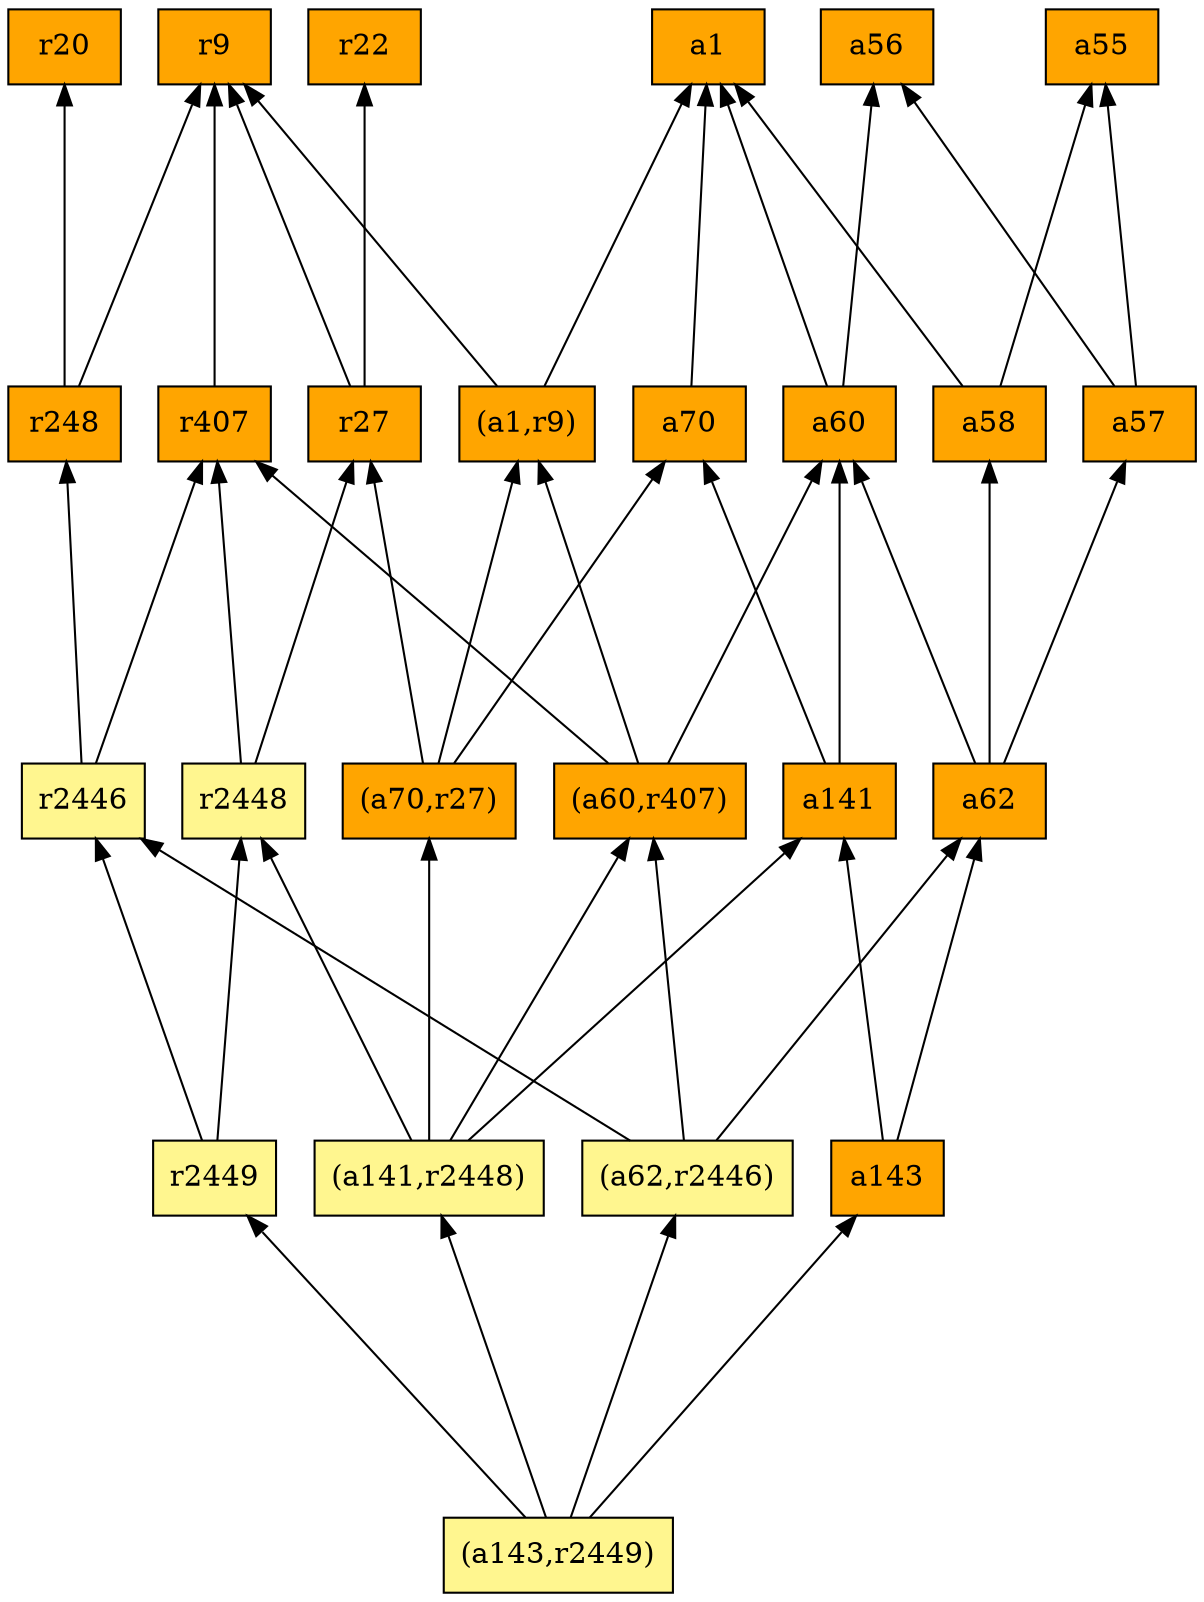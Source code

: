 digraph G {
rankdir=BT;ranksep="2.0";
"(a1,r9)" [shape=record,fillcolor=orange,style=filled,label="{(a1,r9)}"];
"a58" [shape=record,fillcolor=orange,style=filled,label="{a58}"];
"r22" [shape=record,fillcolor=orange,style=filled,label="{r22}"];
"a57" [shape=record,fillcolor=orange,style=filled,label="{a57}"];
"a56" [shape=record,fillcolor=orange,style=filled,label="{a56}"];
"r27" [shape=record,fillcolor=orange,style=filled,label="{r27}"];
"a141" [shape=record,fillcolor=orange,style=filled,label="{a141}"];
"r9" [shape=record,fillcolor=orange,style=filled,label="{r9}"];
"(a143,r2449)" [shape=record,fillcolor=khaki1,style=filled,label="{(a143,r2449)}"];
"(a141,r2448)" [shape=record,fillcolor=khaki1,style=filled,label="{(a141,r2448)}"];
"a62" [shape=record,fillcolor=orange,style=filled,label="{a62}"];
"a1" [shape=record,fillcolor=orange,style=filled,label="{a1}"];
"r2448" [shape=record,fillcolor=khaki1,style=filled,label="{r2448}"];
"(a70,r27)" [shape=record,fillcolor=orange,style=filled,label="{(a70,r27)}"];
"r248" [shape=record,fillcolor=orange,style=filled,label="{r248}"];
"(a62,r2446)" [shape=record,fillcolor=khaki1,style=filled,label="{(a62,r2446)}"];
"a60" [shape=record,fillcolor=orange,style=filled,label="{a60}"];
"a70" [shape=record,fillcolor=orange,style=filled,label="{a70}"];
"r2449" [shape=record,fillcolor=khaki1,style=filled,label="{r2449}"];
"a55" [shape=record,fillcolor=orange,style=filled,label="{a55}"];
"a143" [shape=record,fillcolor=orange,style=filled,label="{a143}"];
"(a60,r407)" [shape=record,fillcolor=orange,style=filled,label="{(a60,r407)}"];
"r20" [shape=record,fillcolor=orange,style=filled,label="{r20}"];
"r407" [shape=record,fillcolor=orange,style=filled,label="{r407}"];
"r2446" [shape=record,fillcolor=khaki1,style=filled,label="{r2446}"];
"(a1,r9)" -> "r9"
"(a1,r9)" -> "a1"
"a58" -> "a1"
"a58" -> "a55"
"a57" -> "a56"
"a57" -> "a55"
"r27" -> "r9"
"r27" -> "r22"
"a141" -> "a60"
"a141" -> "a70"
"(a143,r2449)" -> "(a62,r2446)"
"(a143,r2449)" -> "r2449"
"(a143,r2449)" -> "a143"
"(a143,r2449)" -> "(a141,r2448)"
"(a141,r2448)" -> "r2448"
"(a141,r2448)" -> "(a70,r27)"
"(a141,r2448)" -> "a141"
"(a141,r2448)" -> "(a60,r407)"
"a62" -> "a58"
"a62" -> "a60"
"a62" -> "a57"
"r2448" -> "r407"
"r2448" -> "r27"
"(a70,r27)" -> "(a1,r9)"
"(a70,r27)" -> "r27"
"(a70,r27)" -> "a70"
"r248" -> "r9"
"r248" -> "r20"
"(a62,r2446)" -> "r2446"
"(a62,r2446)" -> "(a60,r407)"
"(a62,r2446)" -> "a62"
"a60" -> "a1"
"a60" -> "a56"
"a70" -> "a1"
"r2449" -> "r2448"
"r2449" -> "r2446"
"a143" -> "a141"
"a143" -> "a62"
"(a60,r407)" -> "a60"
"(a60,r407)" -> "(a1,r9)"
"(a60,r407)" -> "r407"
"r407" -> "r9"
"r2446" -> "r407"
"r2446" -> "r248"
}